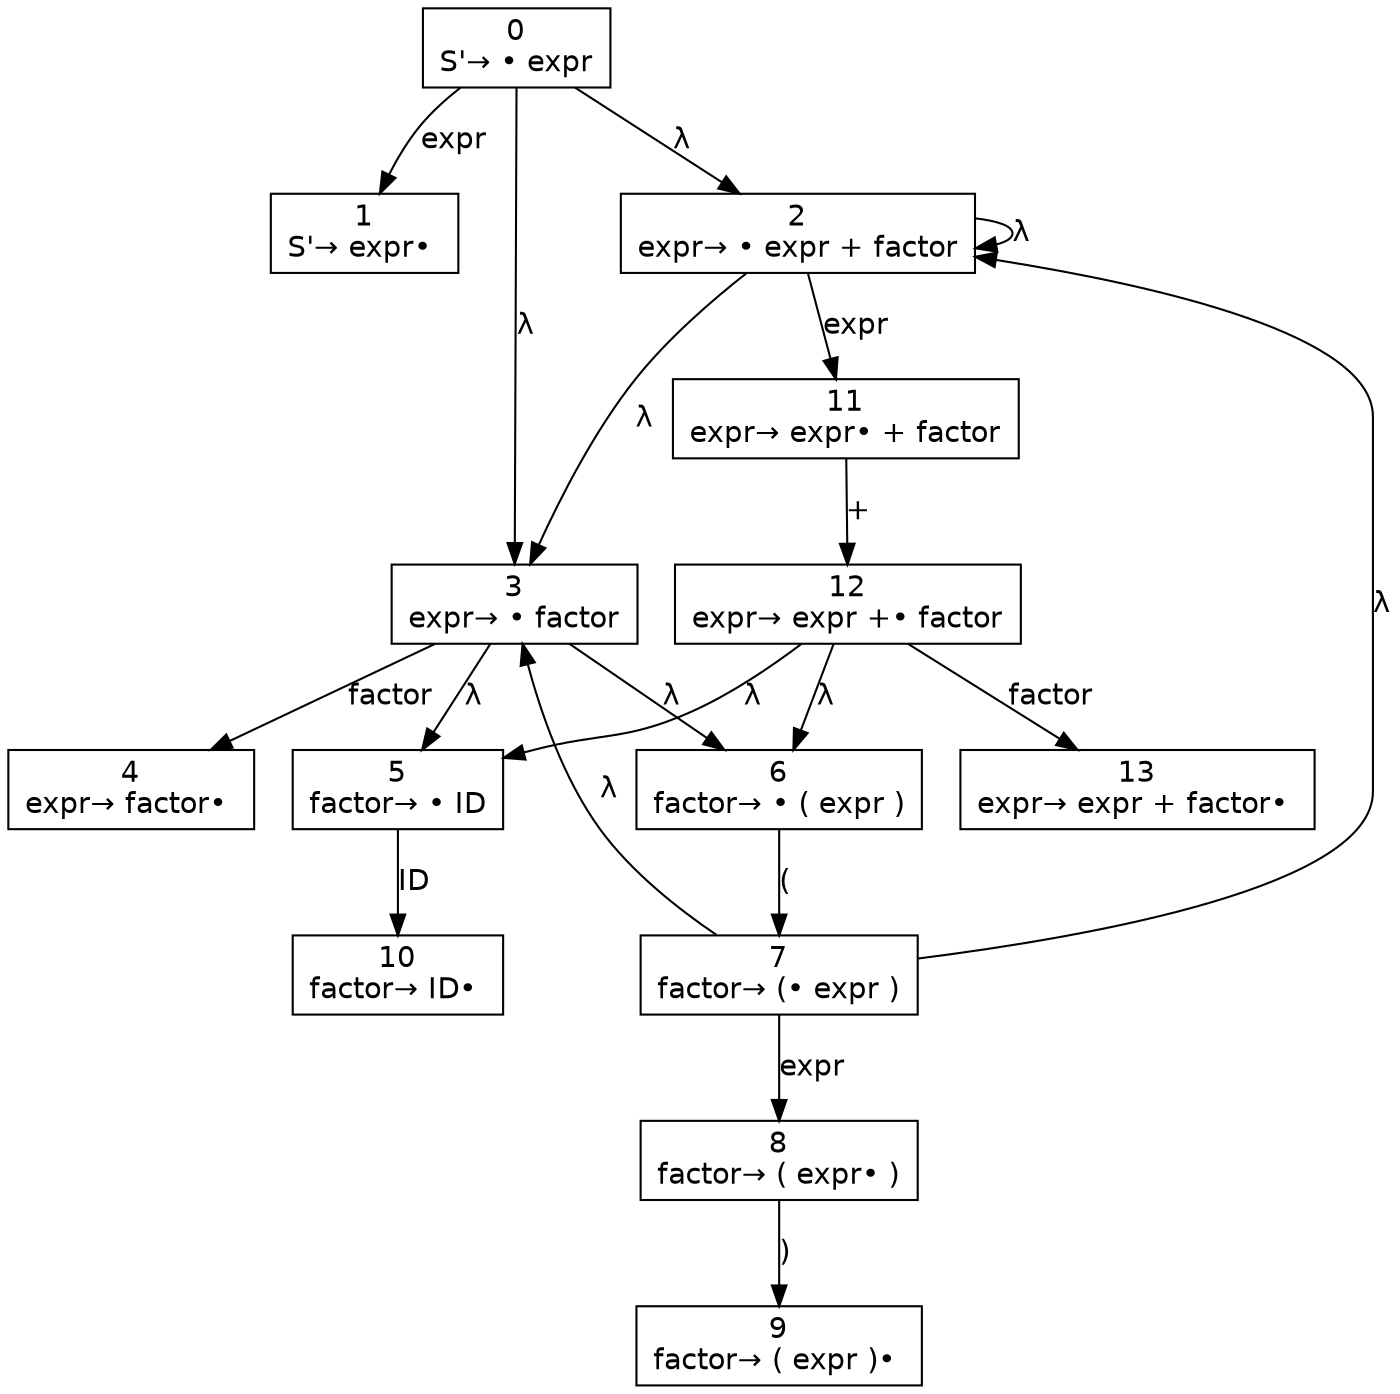 digraph d{
node [fontname=Helvetica,shape=box];
edge [fontname=Helvetica];
n0 [label=<0<br />S'→ • expr>];
n1 [label=<1<br />S'→ expr• >];
n2 [label=<2<br />expr→ • expr + factor>];
n3 [label=<3<br />expr→ • factor>];
n4 [label=<4<br />expr→ factor• >];
n5 [label=<5<br />factor→ • ID>];
n6 [label=<6<br />factor→ • ( expr )>];
n7 [label=<7<br />factor→ (• expr )>];
n8 [label=<8<br />factor→ ( expr• )>];
n9 [label=<9<br />factor→ ( expr )• >];
n10 [label=<10<br />factor→ ID• >];
n11 [label=<11<br />expr→ expr• + factor>];
n12 [label=<12<br />expr→ expr +• factor>];
n13 [label=<13<br />expr→ expr + factor• >];
n0 -> n1 [label="expr"];
n0 -> n2 [label=<&lambda;>];
n0 -> n3 [label=<&lambda;>];
n2 -> n11 [label="expr"];
n2 -> n2 [label=<&lambda;>];
n2 -> n3 [label=<&lambda;>];
n3 -> n4 [label="factor"];
n3 -> n5 [label=<&lambda;>];
n3 -> n6 [label=<&lambda;>];
n5 -> n10 [label="ID"];
n6 -> n7 [label="("];
n7 -> n8 [label="expr"];
n7 -> n2 [label=<&lambda;>];
n7 -> n3 [label=<&lambda;>];
n8 -> n9 [label=")"];
n11 -> n12 [label="+"];
n12 -> n13 [label="factor"];
n12 -> n5 [label=<&lambda;>];
n12 -> n6 [label=<&lambda;>];
}